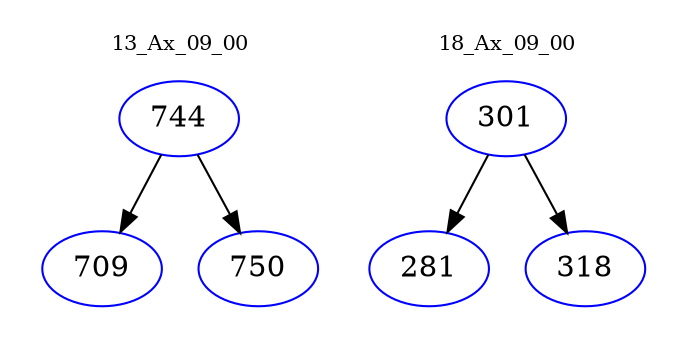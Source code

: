 digraph{
subgraph cluster_0 {
color = white
label = "13_Ax_09_00";
fontsize=10;
T0_744 [label="744", color="blue"]
T0_744 -> T0_709 [color="black"]
T0_709 [label="709", color="blue"]
T0_744 -> T0_750 [color="black"]
T0_750 [label="750", color="blue"]
}
subgraph cluster_1 {
color = white
label = "18_Ax_09_00";
fontsize=10;
T1_301 [label="301", color="blue"]
T1_301 -> T1_281 [color="black"]
T1_281 [label="281", color="blue"]
T1_301 -> T1_318 [color="black"]
T1_318 [label="318", color="blue"]
}
}
